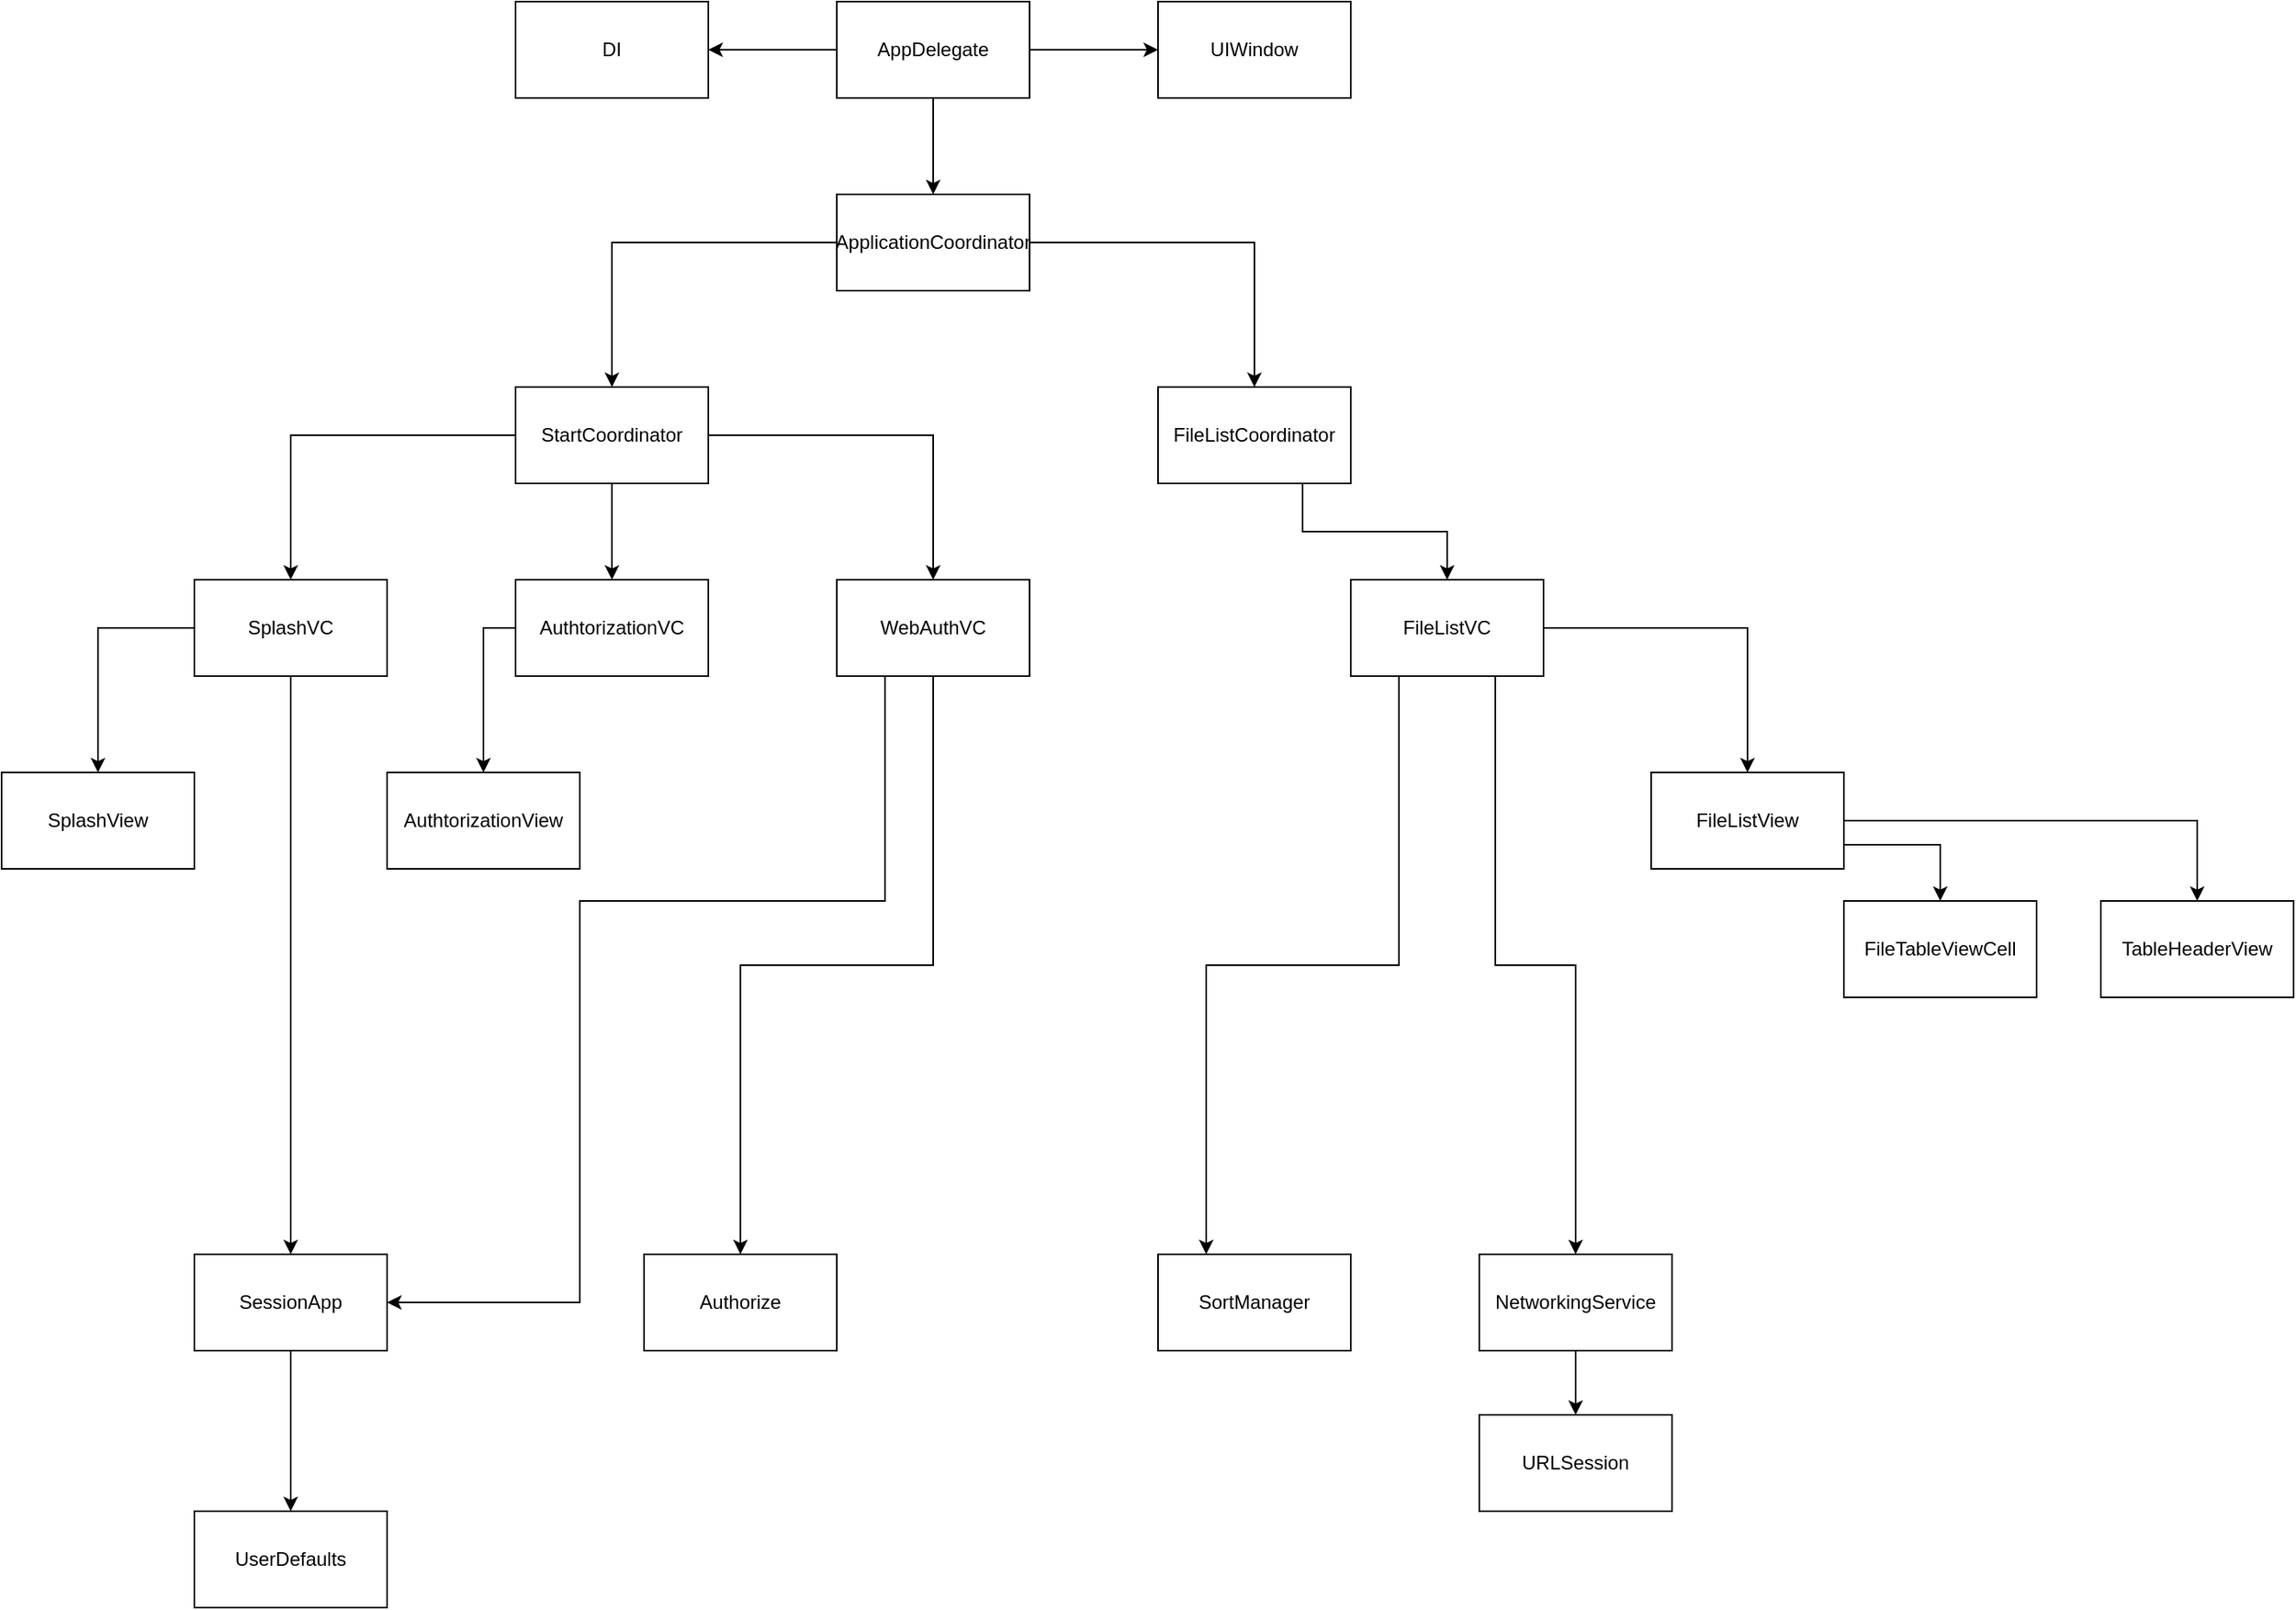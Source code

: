 <mxfile version="13.6.2" type="github">
  <diagram id="MBeg87aD_vMRWJKz12e3" name="Page-1">
    <mxGraphModel dx="1635" dy="762" grid="1" gridSize="10" guides="1" tooltips="1" connect="1" arrows="1" fold="1" page="1" pageScale="1" pageWidth="827" pageHeight="1169" math="0" shadow="0">
      <root>
        <mxCell id="0" />
        <mxCell id="1" parent="0" />
        <mxCell id="oii1m-xUdm6ZLDUzg0tX-4" style="edgeStyle=orthogonalEdgeStyle;rounded=0;orthogonalLoop=1;jettySize=auto;html=1;" edge="1" parent="1" source="BeCot-HQ5ofPDwAG2_Xm-1" target="oii1m-xUdm6ZLDUzg0tX-3">
          <mxGeometry relative="1" as="geometry" />
        </mxCell>
        <mxCell id="oii1m-xUdm6ZLDUzg0tX-5" style="edgeStyle=orthogonalEdgeStyle;rounded=0;orthogonalLoop=1;jettySize=auto;html=1;" edge="1" parent="1" source="BeCot-HQ5ofPDwAG2_Xm-1" target="oii1m-xUdm6ZLDUzg0tX-2">
          <mxGeometry relative="1" as="geometry" />
        </mxCell>
        <mxCell id="oii1m-xUdm6ZLDUzg0tX-7" style="edgeStyle=orthogonalEdgeStyle;rounded=0;orthogonalLoop=1;jettySize=auto;html=1;entryX=0.5;entryY=0;entryDx=0;entryDy=0;" edge="1" parent="1" source="BeCot-HQ5ofPDwAG2_Xm-1" target="oii1m-xUdm6ZLDUzg0tX-6">
          <mxGeometry relative="1" as="geometry" />
        </mxCell>
        <mxCell id="BeCot-HQ5ofPDwAG2_Xm-1" value="AppDelegate" style="rounded=0;whiteSpace=wrap;html=1;" parent="1" vertex="1">
          <mxGeometry x="320" y="120" width="120" height="60" as="geometry" />
        </mxCell>
        <mxCell id="oii1m-xUdm6ZLDUzg0tX-2" value="UIWindow" style="rounded=0;whiteSpace=wrap;html=1;" vertex="1" parent="1">
          <mxGeometry x="520" y="120" width="120" height="60" as="geometry" />
        </mxCell>
        <mxCell id="oii1m-xUdm6ZLDUzg0tX-3" value="DI" style="rounded=0;whiteSpace=wrap;html=1;" vertex="1" parent="1">
          <mxGeometry x="120" y="120" width="120" height="60" as="geometry" />
        </mxCell>
        <mxCell id="oii1m-xUdm6ZLDUzg0tX-10" style="edgeStyle=orthogonalEdgeStyle;rounded=0;orthogonalLoop=1;jettySize=auto;html=1;entryX=0.5;entryY=0;entryDx=0;entryDy=0;" edge="1" parent="1" source="oii1m-xUdm6ZLDUzg0tX-6" target="oii1m-xUdm6ZLDUzg0tX-8">
          <mxGeometry relative="1" as="geometry" />
        </mxCell>
        <mxCell id="oii1m-xUdm6ZLDUzg0tX-11" style="edgeStyle=orthogonalEdgeStyle;rounded=0;orthogonalLoop=1;jettySize=auto;html=1;" edge="1" parent="1" source="oii1m-xUdm6ZLDUzg0tX-6" target="oii1m-xUdm6ZLDUzg0tX-9">
          <mxGeometry relative="1" as="geometry" />
        </mxCell>
        <mxCell id="oii1m-xUdm6ZLDUzg0tX-6" value="ApplicationCoordinator" style="rounded=0;whiteSpace=wrap;html=1;" vertex="1" parent="1">
          <mxGeometry x="320" y="240" width="120" height="60" as="geometry" />
        </mxCell>
        <mxCell id="oii1m-xUdm6ZLDUzg0tX-36" style="edgeStyle=orthogonalEdgeStyle;rounded=0;orthogonalLoop=1;jettySize=auto;html=1;exitX=0.75;exitY=1;exitDx=0;exitDy=0;" edge="1" parent="1" source="oii1m-xUdm6ZLDUzg0tX-8" target="oii1m-xUdm6ZLDUzg0tX-45">
          <mxGeometry relative="1" as="geometry" />
        </mxCell>
        <mxCell id="oii1m-xUdm6ZLDUzg0tX-40" style="edgeStyle=orthogonalEdgeStyle;rounded=0;orthogonalLoop=1;jettySize=auto;html=1;entryX=0.25;entryY=0;entryDx=0;entryDy=0;exitX=0.25;exitY=1;exitDx=0;exitDy=0;" edge="1" parent="1" source="oii1m-xUdm6ZLDUzg0tX-45" target="oii1m-xUdm6ZLDUzg0tX-39">
          <mxGeometry relative="1" as="geometry" />
        </mxCell>
        <mxCell id="oii1m-xUdm6ZLDUzg0tX-42" style="edgeStyle=orthogonalEdgeStyle;rounded=0;orthogonalLoop=1;jettySize=auto;html=1;exitX=0.75;exitY=1;exitDx=0;exitDy=0;" edge="1" parent="1" source="oii1m-xUdm6ZLDUzg0tX-45" target="oii1m-xUdm6ZLDUzg0tX-41">
          <mxGeometry relative="1" as="geometry">
            <Array as="points">
              <mxPoint x="730" y="720" />
              <mxPoint x="780" y="720" />
            </Array>
          </mxGeometry>
        </mxCell>
        <mxCell id="oii1m-xUdm6ZLDUzg0tX-8" value="FileListCoordinator" style="rounded=0;whiteSpace=wrap;html=1;" vertex="1" parent="1">
          <mxGeometry x="520" y="360" width="120" height="60" as="geometry" />
        </mxCell>
        <mxCell id="oii1m-xUdm6ZLDUzg0tX-15" style="edgeStyle=orthogonalEdgeStyle;rounded=0;orthogonalLoop=1;jettySize=auto;html=1;" edge="1" parent="1" source="oii1m-xUdm6ZLDUzg0tX-9" target="oii1m-xUdm6ZLDUzg0tX-12">
          <mxGeometry relative="1" as="geometry" />
        </mxCell>
        <mxCell id="oii1m-xUdm6ZLDUzg0tX-16" style="edgeStyle=orthogonalEdgeStyle;rounded=0;orthogonalLoop=1;jettySize=auto;html=1;" edge="1" parent="1" source="oii1m-xUdm6ZLDUzg0tX-9" target="oii1m-xUdm6ZLDUzg0tX-13">
          <mxGeometry relative="1" as="geometry" />
        </mxCell>
        <mxCell id="oii1m-xUdm6ZLDUzg0tX-17" style="edgeStyle=orthogonalEdgeStyle;rounded=0;orthogonalLoop=1;jettySize=auto;html=1;" edge="1" parent="1" source="oii1m-xUdm6ZLDUzg0tX-9" target="oii1m-xUdm6ZLDUzg0tX-14">
          <mxGeometry relative="1" as="geometry" />
        </mxCell>
        <mxCell id="oii1m-xUdm6ZLDUzg0tX-9" value="StartCoordinator" style="rounded=0;whiteSpace=wrap;html=1;" vertex="1" parent="1">
          <mxGeometry x="120" y="360" width="120" height="60" as="geometry" />
        </mxCell>
        <mxCell id="oii1m-xUdm6ZLDUzg0tX-22" style="edgeStyle=orthogonalEdgeStyle;rounded=0;orthogonalLoop=1;jettySize=auto;html=1;entryX=0.5;entryY=0;entryDx=0;entryDy=0;exitX=0;exitY=0.5;exitDx=0;exitDy=0;" edge="1" parent="1" source="oii1m-xUdm6ZLDUzg0tX-12" target="oii1m-xUdm6ZLDUzg0tX-21">
          <mxGeometry relative="1" as="geometry" />
        </mxCell>
        <mxCell id="oii1m-xUdm6ZLDUzg0tX-26" style="edgeStyle=orthogonalEdgeStyle;rounded=0;orthogonalLoop=1;jettySize=auto;html=1;" edge="1" parent="1" source="oii1m-xUdm6ZLDUzg0tX-12" target="oii1m-xUdm6ZLDUzg0tX-25">
          <mxGeometry relative="1" as="geometry" />
        </mxCell>
        <mxCell id="oii1m-xUdm6ZLDUzg0tX-12" value="SplashVC" style="rounded=0;whiteSpace=wrap;html=1;" vertex="1" parent="1">
          <mxGeometry x="-80" y="480" width="120" height="60" as="geometry" />
        </mxCell>
        <mxCell id="oii1m-xUdm6ZLDUzg0tX-24" style="edgeStyle=orthogonalEdgeStyle;rounded=0;orthogonalLoop=1;jettySize=auto;html=1;entryX=0.5;entryY=0;entryDx=0;entryDy=0;exitX=0;exitY=0.5;exitDx=0;exitDy=0;" edge="1" parent="1" source="oii1m-xUdm6ZLDUzg0tX-13" target="oii1m-xUdm6ZLDUzg0tX-23">
          <mxGeometry relative="1" as="geometry" />
        </mxCell>
        <mxCell id="oii1m-xUdm6ZLDUzg0tX-29" style="edgeStyle=orthogonalEdgeStyle;rounded=0;orthogonalLoop=1;jettySize=auto;html=1;entryX=1;entryY=0.5;entryDx=0;entryDy=0;exitX=0.25;exitY=1;exitDx=0;exitDy=0;" edge="1" parent="1" source="oii1m-xUdm6ZLDUzg0tX-14" target="oii1m-xUdm6ZLDUzg0tX-25">
          <mxGeometry relative="1" as="geometry">
            <Array as="points">
              <mxPoint x="350" y="680" />
              <mxPoint x="160" y="680" />
              <mxPoint x="160" y="930" />
            </Array>
          </mxGeometry>
        </mxCell>
        <mxCell id="oii1m-xUdm6ZLDUzg0tX-32" style="edgeStyle=orthogonalEdgeStyle;rounded=0;orthogonalLoop=1;jettySize=auto;html=1;exitX=0.5;exitY=1;exitDx=0;exitDy=0;" edge="1" parent="1" source="oii1m-xUdm6ZLDUzg0tX-14" target="oii1m-xUdm6ZLDUzg0tX-31">
          <mxGeometry relative="1" as="geometry">
            <Array as="points">
              <mxPoint x="380" y="720" />
              <mxPoint x="260" y="720" />
            </Array>
          </mxGeometry>
        </mxCell>
        <mxCell id="oii1m-xUdm6ZLDUzg0tX-13" value="AuthtorizationVC" style="rounded=0;whiteSpace=wrap;html=1;" vertex="1" parent="1">
          <mxGeometry x="120" y="480" width="120" height="60" as="geometry" />
        </mxCell>
        <mxCell id="oii1m-xUdm6ZLDUzg0tX-14" value="WebAuthVC" style="rounded=0;whiteSpace=wrap;html=1;" vertex="1" parent="1">
          <mxGeometry x="320" y="480" width="120" height="60" as="geometry" />
        </mxCell>
        <mxCell id="oii1m-xUdm6ZLDUzg0tX-21" value="SplashView" style="rounded=0;whiteSpace=wrap;html=1;" vertex="1" parent="1">
          <mxGeometry x="-200" y="600" width="120" height="60" as="geometry" />
        </mxCell>
        <mxCell id="oii1m-xUdm6ZLDUzg0tX-23" value="AuthtorizationView" style="rounded=0;whiteSpace=wrap;html=1;" vertex="1" parent="1">
          <mxGeometry x="40" y="600" width="120" height="60" as="geometry" />
        </mxCell>
        <mxCell id="oii1m-xUdm6ZLDUzg0tX-28" style="edgeStyle=orthogonalEdgeStyle;rounded=0;orthogonalLoop=1;jettySize=auto;html=1;" edge="1" parent="1" source="oii1m-xUdm6ZLDUzg0tX-25" target="oii1m-xUdm6ZLDUzg0tX-27">
          <mxGeometry relative="1" as="geometry" />
        </mxCell>
        <mxCell id="oii1m-xUdm6ZLDUzg0tX-25" value="SessionApp" style="rounded=0;whiteSpace=wrap;html=1;" vertex="1" parent="1">
          <mxGeometry x="-80" y="900" width="120" height="60" as="geometry" />
        </mxCell>
        <mxCell id="oii1m-xUdm6ZLDUzg0tX-27" value="UserDefaults" style="rounded=0;whiteSpace=wrap;html=1;" vertex="1" parent="1">
          <mxGeometry x="-80" y="1060" width="120" height="60" as="geometry" />
        </mxCell>
        <mxCell id="oii1m-xUdm6ZLDUzg0tX-31" value="Authorize" style="rounded=0;whiteSpace=wrap;html=1;" vertex="1" parent="1">
          <mxGeometry x="200" y="900" width="120" height="60" as="geometry" />
        </mxCell>
        <mxCell id="oii1m-xUdm6ZLDUzg0tX-37" style="edgeStyle=orthogonalEdgeStyle;rounded=0;orthogonalLoop=1;jettySize=auto;html=1;entryX=0.5;entryY=0;entryDx=0;entryDy=0;" edge="1" parent="1" source="oii1m-xUdm6ZLDUzg0tX-33" target="oii1m-xUdm6ZLDUzg0tX-35">
          <mxGeometry relative="1" as="geometry" />
        </mxCell>
        <mxCell id="oii1m-xUdm6ZLDUzg0tX-38" style="edgeStyle=orthogonalEdgeStyle;rounded=0;orthogonalLoop=1;jettySize=auto;html=1;exitX=1;exitY=0.75;exitDx=0;exitDy=0;entryX=0.5;entryY=0;entryDx=0;entryDy=0;" edge="1" parent="1" source="oii1m-xUdm6ZLDUzg0tX-33" target="oii1m-xUdm6ZLDUzg0tX-34">
          <mxGeometry relative="1" as="geometry" />
        </mxCell>
        <mxCell id="oii1m-xUdm6ZLDUzg0tX-33" value="FileListView" style="rounded=0;whiteSpace=wrap;html=1;" vertex="1" parent="1">
          <mxGeometry x="827" y="600" width="120" height="60" as="geometry" />
        </mxCell>
        <mxCell id="oii1m-xUdm6ZLDUzg0tX-34" value="FileTableViewCell" style="rounded=0;whiteSpace=wrap;html=1;" vertex="1" parent="1">
          <mxGeometry x="947" y="680" width="120" height="60" as="geometry" />
        </mxCell>
        <mxCell id="oii1m-xUdm6ZLDUzg0tX-35" value="TableHeaderView" style="rounded=0;whiteSpace=wrap;html=1;" vertex="1" parent="1">
          <mxGeometry x="1107" y="680" width="120" height="60" as="geometry" />
        </mxCell>
        <mxCell id="oii1m-xUdm6ZLDUzg0tX-39" value="SortManager" style="rounded=0;whiteSpace=wrap;html=1;" vertex="1" parent="1">
          <mxGeometry x="520" y="900" width="120" height="60" as="geometry" />
        </mxCell>
        <mxCell id="oii1m-xUdm6ZLDUzg0tX-44" style="edgeStyle=orthogonalEdgeStyle;rounded=0;orthogonalLoop=1;jettySize=auto;html=1;entryX=0.5;entryY=0;entryDx=0;entryDy=0;" edge="1" parent="1" source="oii1m-xUdm6ZLDUzg0tX-41" target="oii1m-xUdm6ZLDUzg0tX-43">
          <mxGeometry relative="1" as="geometry" />
        </mxCell>
        <mxCell id="oii1m-xUdm6ZLDUzg0tX-41" value="NetworkingService" style="rounded=0;whiteSpace=wrap;html=1;" vertex="1" parent="1">
          <mxGeometry x="720" y="900" width="120" height="60" as="geometry" />
        </mxCell>
        <mxCell id="oii1m-xUdm6ZLDUzg0tX-43" value="URLSession" style="rounded=0;whiteSpace=wrap;html=1;" vertex="1" parent="1">
          <mxGeometry x="720" y="1000" width="120" height="60" as="geometry" />
        </mxCell>
        <mxCell id="oii1m-xUdm6ZLDUzg0tX-46" style="edgeStyle=orthogonalEdgeStyle;rounded=0;orthogonalLoop=1;jettySize=auto;html=1;" edge="1" parent="1" source="oii1m-xUdm6ZLDUzg0tX-45" target="oii1m-xUdm6ZLDUzg0tX-33">
          <mxGeometry relative="1" as="geometry" />
        </mxCell>
        <mxCell id="oii1m-xUdm6ZLDUzg0tX-45" value="FileListVC" style="rounded=0;whiteSpace=wrap;html=1;" vertex="1" parent="1">
          <mxGeometry x="640" y="480" width="120" height="60" as="geometry" />
        </mxCell>
      </root>
    </mxGraphModel>
  </diagram>
</mxfile>
